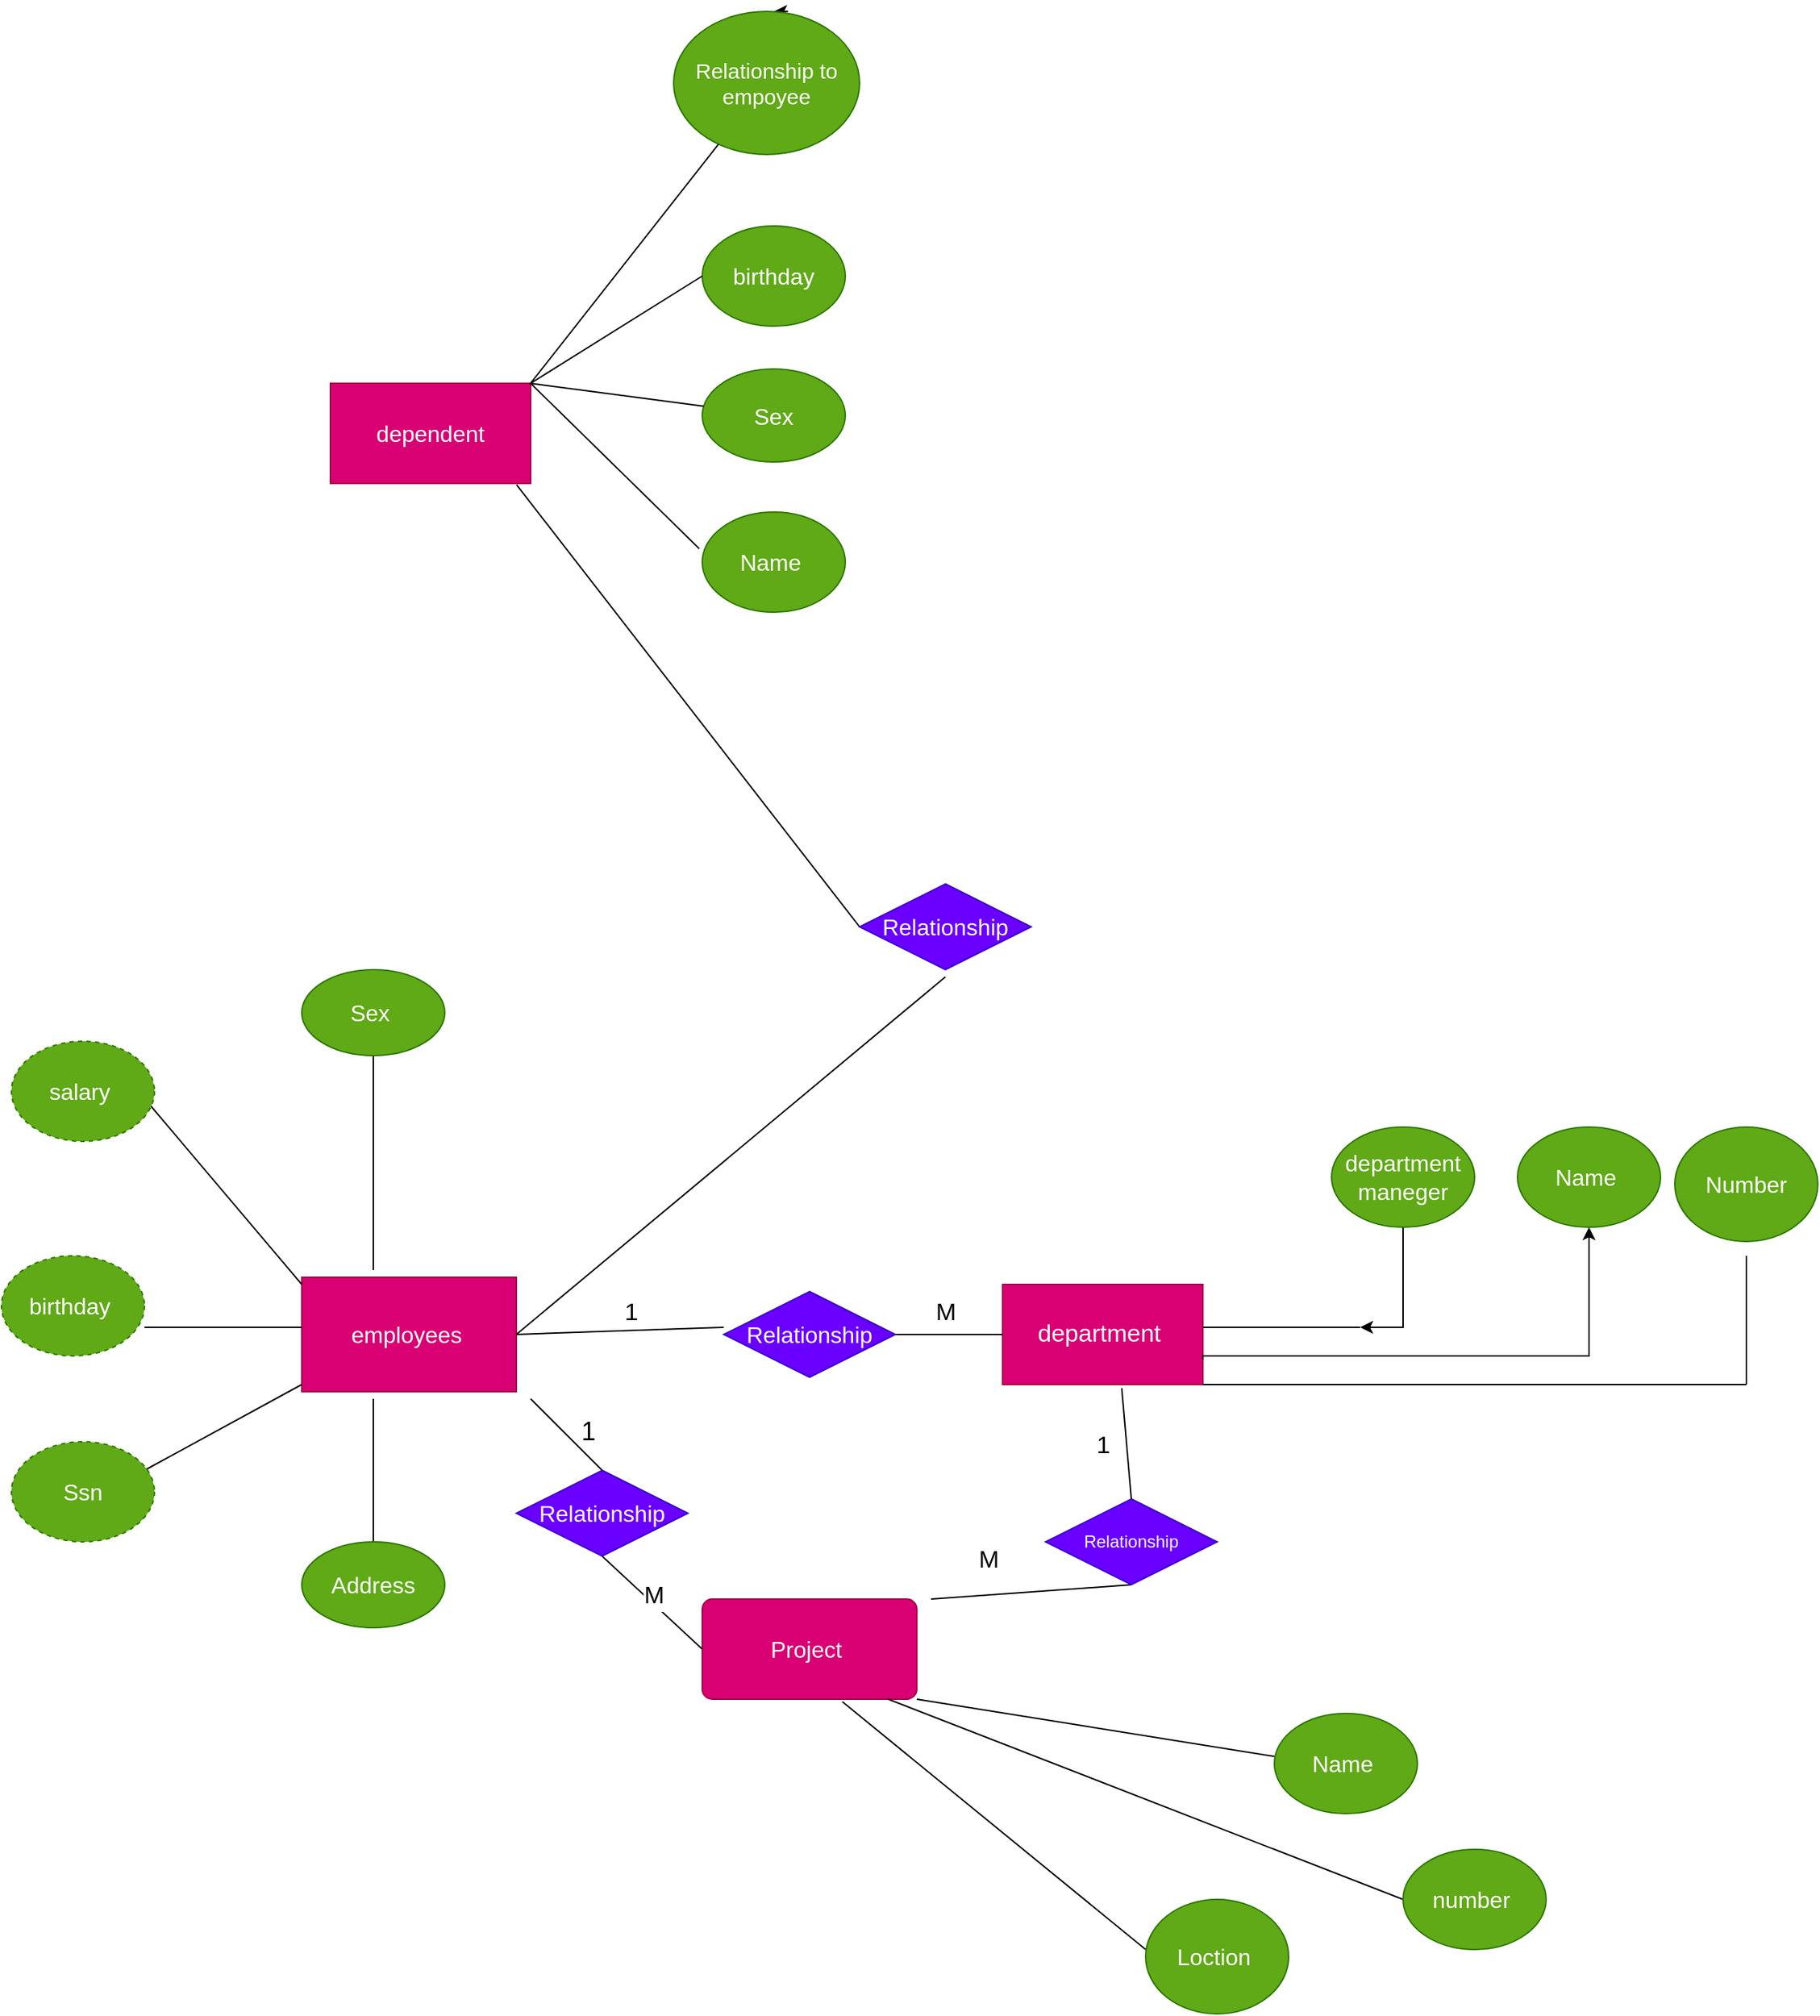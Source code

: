 <mxfile version="21.4.0" type="device">
  <diagram name="Page-1" id="uu7S-NdO_Cgf8R5Oe8tK">
    <mxGraphModel dx="3105" dy="2599" grid="1" gridSize="10" guides="1" tooltips="1" connect="1" arrows="1" fold="1" page="1" pageScale="1" pageWidth="827" pageHeight="1169" math="0" shadow="0">
      <root>
        <mxCell id="0" />
        <mxCell id="1" parent="0" />
        <mxCell id="IuKPgceZkq_eHcOhpiaI-1" value="&lt;font style=&quot;font-size: 17px;&quot;&gt;department&amp;nbsp;&lt;/font&gt;" style="whiteSpace=wrap;html=1;align=center;fillColor=#d80073;fontColor=#ffffff;strokeColor=#A50040;" vertex="1" parent="1">
          <mxGeometry x="280" y="190" width="140" height="70" as="geometry" />
        </mxCell>
        <mxCell id="IuKPgceZkq_eHcOhpiaI-2" value="" style="line;strokeWidth=1;rotatable=0;dashed=0;labelPosition=right;align=left;verticalAlign=middle;spacingTop=0;spacingLeft=6;points=[];portConstraint=eastwest;" vertex="1" parent="1">
          <mxGeometry x="420" y="215" width="110" height="10" as="geometry" />
        </mxCell>
        <mxCell id="IuKPgceZkq_eHcOhpiaI-7" value="" style="edgeStyle=orthogonalEdgeStyle;rounded=0;orthogonalLoop=1;jettySize=auto;html=1;" edge="1" parent="1" source="IuKPgceZkq_eHcOhpiaI-3" target="IuKPgceZkq_eHcOhpiaI-2">
          <mxGeometry relative="1" as="geometry">
            <Array as="points">
              <mxPoint x="560" y="220" />
            </Array>
          </mxGeometry>
        </mxCell>
        <mxCell id="IuKPgceZkq_eHcOhpiaI-3" value="&lt;font style=&quot;font-size: 16px;&quot;&gt;department maneger&lt;/font&gt;" style="ellipse;whiteSpace=wrap;html=1;align=center;fillColor=#60a917;fontColor=#ffffff;strokeColor=#2D7600;" vertex="1" parent="1">
          <mxGeometry x="510" y="80" width="100" height="70" as="geometry" />
        </mxCell>
        <mxCell id="IuKPgceZkq_eHcOhpiaI-8" style="edgeStyle=orthogonalEdgeStyle;rounded=0;orthogonalLoop=1;jettySize=auto;html=1;exitX=1;exitY=0.75;exitDx=0;exitDy=0;" edge="1" parent="1" source="IuKPgceZkq_eHcOhpiaI-1" target="IuKPgceZkq_eHcOhpiaI-9">
          <mxGeometry relative="1" as="geometry">
            <mxPoint x="720" y="240" as="targetPoint" />
            <mxPoint x="470" y="240" as="sourcePoint" />
            <Array as="points">
              <mxPoint x="420" y="240" />
              <mxPoint x="690" y="240" />
            </Array>
          </mxGeometry>
        </mxCell>
        <mxCell id="IuKPgceZkq_eHcOhpiaI-9" value="&lt;font style=&quot;font-size: 16px;&quot;&gt;Name&amp;nbsp;&lt;/font&gt;" style="ellipse;whiteSpace=wrap;html=1;align=center;fillColor=#60a917;fontColor=#ffffff;strokeColor=#2D7600;" vertex="1" parent="1">
          <mxGeometry x="640" y="80" width="100" height="70" as="geometry" />
        </mxCell>
        <mxCell id="IuKPgceZkq_eHcOhpiaI-15" value="" style="line;strokeWidth=1;rotatable=0;dashed=0;labelPosition=right;align=left;verticalAlign=middle;spacingTop=0;spacingLeft=6;points=[];portConstraint=eastwest;" vertex="1" parent="1">
          <mxGeometry x="230" y="320" width="60" as="geometry" />
        </mxCell>
        <mxCell id="IuKPgceZkq_eHcOhpiaI-16" value="" style="endArrow=none;html=1;rounded=0;exitX=1;exitY=1;exitDx=0;exitDy=0;" edge="1" parent="1" source="IuKPgceZkq_eHcOhpiaI-1">
          <mxGeometry width="50" height="50" relative="1" as="geometry">
            <mxPoint x="450" y="310" as="sourcePoint" />
            <mxPoint x="800" y="260" as="targetPoint" />
          </mxGeometry>
        </mxCell>
        <mxCell id="IuKPgceZkq_eHcOhpiaI-18" value="" style="endArrow=none;html=1;rounded=0;" edge="1" parent="1">
          <mxGeometry width="50" height="50" relative="1" as="geometry">
            <mxPoint x="800" y="260" as="sourcePoint" />
            <mxPoint x="800" y="170" as="targetPoint" />
          </mxGeometry>
        </mxCell>
        <mxCell id="IuKPgceZkq_eHcOhpiaI-19" value="&lt;font style=&quot;font-size: 16px;&quot;&gt;Number&lt;/font&gt;" style="ellipse;whiteSpace=wrap;html=1;align=center;fillColor=#60a917;fontColor=#ffffff;strokeColor=#2D7600;" vertex="1" parent="1">
          <mxGeometry x="750" y="80" width="100" height="80" as="geometry" />
        </mxCell>
        <mxCell id="IuKPgceZkq_eHcOhpiaI-28" value="" style="endArrow=none;html=1;rounded=0;entryX=0;entryY=0.5;entryDx=0;entryDy=0;" edge="1" parent="1" target="IuKPgceZkq_eHcOhpiaI-1">
          <mxGeometry width="50" height="50" relative="1" as="geometry">
            <mxPoint x="200" y="225" as="sourcePoint" />
            <mxPoint x="500" y="260" as="targetPoint" />
          </mxGeometry>
        </mxCell>
        <mxCell id="IuKPgceZkq_eHcOhpiaI-31" value="&lt;font style=&quot;font-size: 16px;&quot;&gt;Project&amp;nbsp;&lt;/font&gt;" style="rounded=1;arcSize=10;whiteSpace=wrap;html=1;align=center;fillColor=#d80073;fontColor=#ffffff;strokeColor=#A50040;" vertex="1" parent="1">
          <mxGeometry x="70" y="410" width="150" height="70" as="geometry" />
        </mxCell>
        <mxCell id="IuKPgceZkq_eHcOhpiaI-32" value="" style="endArrow=none;html=1;rounded=0;exitX=0.653;exitY=1.025;exitDx=0;exitDy=0;exitPerimeter=0;" edge="1" parent="1" source="IuKPgceZkq_eHcOhpiaI-31">
          <mxGeometry width="50" height="50" relative="1" as="geometry">
            <mxPoint x="240" y="655" as="sourcePoint" />
            <mxPoint x="380" y="655" as="targetPoint" />
          </mxGeometry>
        </mxCell>
        <mxCell id="IuKPgceZkq_eHcOhpiaI-33" value="&lt;font style=&quot;font-size: 16px;&quot;&gt;Loction&amp;nbsp;&lt;/font&gt;" style="ellipse;whiteSpace=wrap;html=1;align=center;fillColor=#60a917;fontColor=#ffffff;strokeColor=#2D7600;" vertex="1" parent="1">
          <mxGeometry x="380" y="620" width="100" height="80" as="geometry" />
        </mxCell>
        <mxCell id="IuKPgceZkq_eHcOhpiaI-34" value="" style="endArrow=none;html=1;rounded=0;" edge="1" parent="1">
          <mxGeometry width="50" height="50" relative="1" as="geometry">
            <mxPoint x="470" y="520" as="sourcePoint" />
            <mxPoint x="220" y="480" as="targetPoint" />
          </mxGeometry>
        </mxCell>
        <mxCell id="IuKPgceZkq_eHcOhpiaI-35" value="&lt;font style=&quot;font-size: 16px;&quot;&gt;Name&amp;nbsp;&lt;/font&gt;" style="ellipse;whiteSpace=wrap;html=1;align=center;fillColor=#60a917;fontColor=#ffffff;strokeColor=#2D7600;" vertex="1" parent="1">
          <mxGeometry x="470" y="490" width="100" height="70" as="geometry" />
        </mxCell>
        <mxCell id="IuKPgceZkq_eHcOhpiaI-36" value="" style="endArrow=none;html=1;rounded=0;" edge="1" parent="1">
          <mxGeometry width="50" height="50" relative="1" as="geometry">
            <mxPoint x="560" y="620" as="sourcePoint" />
            <mxPoint x="200" y="480" as="targetPoint" />
          </mxGeometry>
        </mxCell>
        <mxCell id="IuKPgceZkq_eHcOhpiaI-37" value="&lt;font style=&quot;font-size: 16px;&quot;&gt;number&amp;nbsp;&lt;/font&gt;" style="ellipse;whiteSpace=wrap;html=1;align=center;fillColor=#60a917;fontColor=#ffffff;strokeColor=#2D7600;" vertex="1" parent="1">
          <mxGeometry x="560" y="585" width="100" height="70" as="geometry" />
        </mxCell>
        <mxCell id="IuKPgceZkq_eHcOhpiaI-38" value="&lt;font style=&quot;font-size: 16px;&quot;&gt;employees&lt;/font&gt;&amp;nbsp;" style="whiteSpace=wrap;html=1;align=center;fillColor=#d80073;fontColor=#ffffff;strokeColor=#A50040;" vertex="1" parent="1">
          <mxGeometry x="-210" y="185" width="150" height="80" as="geometry" />
        </mxCell>
        <mxCell id="IuKPgceZkq_eHcOhpiaI-39" value="" style="endArrow=none;html=1;rounded=0;exitX=1;exitY=0.5;exitDx=0;exitDy=0;entryX=0;entryY=0.5;entryDx=0;entryDy=0;" edge="1" parent="1" source="IuKPgceZkq_eHcOhpiaI-38">
          <mxGeometry width="50" height="50" relative="1" as="geometry">
            <mxPoint x="170" y="400" as="sourcePoint" />
            <mxPoint x="85" y="220" as="targetPoint" />
          </mxGeometry>
        </mxCell>
        <mxCell id="IuKPgceZkq_eHcOhpiaI-40" value="" style="endArrow=none;html=1;rounded=0;" edge="1" parent="1">
          <mxGeometry width="50" height="50" relative="1" as="geometry">
            <mxPoint x="-160" y="180" as="sourcePoint" />
            <mxPoint x="-160" y="20" as="targetPoint" />
            <Array as="points" />
          </mxGeometry>
        </mxCell>
        <mxCell id="IuKPgceZkq_eHcOhpiaI-41" value="" style="endArrow=none;html=1;rounded=0;" edge="1" parent="1">
          <mxGeometry width="50" height="50" relative="1" as="geometry">
            <mxPoint x="-320" y="220" as="sourcePoint" />
            <mxPoint x="-210" y="220" as="targetPoint" />
          </mxGeometry>
        </mxCell>
        <mxCell id="IuKPgceZkq_eHcOhpiaI-42" value="" style="endArrow=none;html=1;rounded=0;" edge="1" parent="1">
          <mxGeometry width="50" height="50" relative="1" as="geometry">
            <mxPoint x="-320" y="60" as="sourcePoint" />
            <mxPoint x="-210" y="190" as="targetPoint" />
          </mxGeometry>
        </mxCell>
        <mxCell id="IuKPgceZkq_eHcOhpiaI-43" value="" style="endArrow=none;html=1;rounded=0;" edge="1" parent="1">
          <mxGeometry width="50" height="50" relative="1" as="geometry">
            <mxPoint x="-320" y="320" as="sourcePoint" />
            <mxPoint x="-210" y="260" as="targetPoint" />
          </mxGeometry>
        </mxCell>
        <mxCell id="IuKPgceZkq_eHcOhpiaI-44" value="&lt;font style=&quot;font-size: 16px;&quot;&gt;Ssn&lt;/font&gt;" style="ellipse;whiteSpace=wrap;html=1;align=center;dashed=1;fillColor=#60a917;fontColor=#ffffff;strokeColor=#2D7600;" vertex="1" parent="1">
          <mxGeometry x="-413" y="300" width="100" height="70" as="geometry" />
        </mxCell>
        <mxCell id="IuKPgceZkq_eHcOhpiaI-45" value="&lt;font style=&quot;font-size: 16px;&quot;&gt;salary&amp;nbsp;&lt;/font&gt;" style="ellipse;whiteSpace=wrap;html=1;align=center;dashed=1;fillColor=#60a917;fontColor=#ffffff;strokeColor=#2D7600;" vertex="1" parent="1">
          <mxGeometry x="-413" y="20" width="100" height="70" as="geometry" />
        </mxCell>
        <mxCell id="IuKPgceZkq_eHcOhpiaI-46" value="&lt;font style=&quot;font-size: 16px;&quot;&gt;birthday&amp;nbsp;&lt;/font&gt;" style="ellipse;whiteSpace=wrap;html=1;align=center;dashed=1;fillColor=#60a917;fontColor=#ffffff;strokeColor=#2D7600;" vertex="1" parent="1">
          <mxGeometry x="-420" y="170" width="100" height="70" as="geometry" />
        </mxCell>
        <mxCell id="IuKPgceZkq_eHcOhpiaI-48" value="&lt;font style=&quot;font-size: 16px;&quot;&gt;Sex&amp;nbsp;&lt;/font&gt;" style="ellipse;whiteSpace=wrap;html=1;align=center;fillColor=#60a917;fontColor=#ffffff;strokeColor=#2D7600;" vertex="1" parent="1">
          <mxGeometry x="-210" y="-30" width="100" height="60" as="geometry" />
        </mxCell>
        <mxCell id="IuKPgceZkq_eHcOhpiaI-50" value="" style="endArrow=none;html=1;rounded=0;" edge="1" parent="1">
          <mxGeometry width="50" height="50" relative="1" as="geometry">
            <mxPoint x="-160" y="390" as="sourcePoint" />
            <mxPoint x="-160" y="270" as="targetPoint" />
          </mxGeometry>
        </mxCell>
        <mxCell id="IuKPgceZkq_eHcOhpiaI-51" value="&lt;font style=&quot;font-size: 16px;&quot;&gt;Address&lt;/font&gt;" style="ellipse;whiteSpace=wrap;html=1;align=center;fillColor=#60a917;fontColor=#ffffff;strokeColor=#2D7600;" vertex="1" parent="1">
          <mxGeometry x="-210" y="370" width="100" height="60" as="geometry" />
        </mxCell>
        <mxCell id="IuKPgceZkq_eHcOhpiaI-56" value="" style="endArrow=none;html=1;rounded=0;" edge="1" parent="1">
          <mxGeometry width="50" height="50" relative="1" as="geometry">
            <mxPoint x="-50" y="270" as="sourcePoint" />
            <mxPoint y="320" as="targetPoint" />
          </mxGeometry>
        </mxCell>
        <mxCell id="IuKPgceZkq_eHcOhpiaI-57" value="" style="endArrow=none;html=1;rounded=0;exitX=0;exitY=0.5;exitDx=0;exitDy=0;" edge="1" parent="1" source="IuKPgceZkq_eHcOhpiaI-31">
          <mxGeometry width="50" height="50" relative="1" as="geometry">
            <mxPoint x="-50" y="430" as="sourcePoint" />
            <mxPoint y="380" as="targetPoint" />
          </mxGeometry>
        </mxCell>
        <mxCell id="IuKPgceZkq_eHcOhpiaI-95" value="&lt;font style=&quot;font-size: 17px;&quot;&gt;M&lt;/font&gt;" style="edgeLabel;html=1;align=center;verticalAlign=middle;resizable=0;points=[];" vertex="1" connectable="0" parent="IuKPgceZkq_eHcOhpiaI-57">
          <mxGeometry x="0.067" y="-4" relative="1" as="geometry">
            <mxPoint as="offset" />
          </mxGeometry>
        </mxCell>
        <mxCell id="IuKPgceZkq_eHcOhpiaI-58" value="&lt;font style=&quot;font-size: 17px;&quot;&gt;1&lt;/font&gt;" style="text;html=1;align=center;verticalAlign=middle;resizable=0;points=[];autosize=1;strokeColor=none;fillColor=none;" vertex="1" parent="1">
          <mxGeometry x="5" y="195" width="30" height="30" as="geometry" />
        </mxCell>
        <mxCell id="IuKPgceZkq_eHcOhpiaI-59" value="&lt;font style=&quot;font-size: 17px;&quot;&gt;M&lt;/font&gt;" style="text;html=1;align=center;verticalAlign=middle;resizable=0;points=[];autosize=1;strokeColor=none;fillColor=none;" vertex="1" parent="1">
          <mxGeometry x="220" y="195" width="40" height="30" as="geometry" />
        </mxCell>
        <mxCell id="IuKPgceZkq_eHcOhpiaI-66" value="" style="endArrow=none;html=1;rounded=0;exitX=1;exitY=0.5;exitDx=0;exitDy=0;" edge="1" parent="1" source="IuKPgceZkq_eHcOhpiaI-38">
          <mxGeometry width="50" height="50" relative="1" as="geometry">
            <mxPoint x="-10" y="225" as="sourcePoint" />
            <mxPoint x="240" y="-25" as="targetPoint" />
          </mxGeometry>
        </mxCell>
        <mxCell id="IuKPgceZkq_eHcOhpiaI-68" value="&lt;font style=&quot;font-size: 16px;&quot;&gt;dependent&lt;/font&gt;" style="whiteSpace=wrap;html=1;align=center;fillColor=#d80073;fontColor=#ffffff;strokeColor=#A50040;" vertex="1" parent="1">
          <mxGeometry x="-190" y="-440" width="140" height="70" as="geometry" />
        </mxCell>
        <mxCell id="IuKPgceZkq_eHcOhpiaI-69" value="" style="endArrow=none;html=1;rounded=0;entryX=0;entryY=0.5;entryDx=0;entryDy=0;exitX=0.93;exitY=1.014;exitDx=0;exitDy=0;exitPerimeter=0;" edge="1" parent="1" source="IuKPgceZkq_eHcOhpiaI-68">
          <mxGeometry width="50" height="50" relative="1" as="geometry">
            <mxPoint x="-30" y="-340" as="sourcePoint" />
            <mxPoint x="180" y="-60.0" as="targetPoint" />
          </mxGeometry>
        </mxCell>
        <mxCell id="IuKPgceZkq_eHcOhpiaI-70" value="&lt;font style=&quot;font-size: 16px;&quot;&gt;Sex&lt;/font&gt;" style="ellipse;whiteSpace=wrap;html=1;align=center;fillColor=#60a917;fontColor=#ffffff;strokeColor=#2D7600;" vertex="1" parent="1">
          <mxGeometry x="70" y="-450" width="100" height="65" as="geometry" />
        </mxCell>
        <mxCell id="IuKPgceZkq_eHcOhpiaI-71" value="&lt;font style=&quot;font-size: 16px;&quot;&gt;Name&amp;nbsp;&lt;/font&gt;" style="ellipse;whiteSpace=wrap;html=1;align=center;fillColor=#60a917;fontColor=#ffffff;strokeColor=#2D7600;" vertex="1" parent="1">
          <mxGeometry x="70" y="-350" width="100" height="70" as="geometry" />
        </mxCell>
        <mxCell id="IuKPgceZkq_eHcOhpiaI-72" value="&lt;font style=&quot;font-size: 16px;&quot;&gt;birthday&lt;/font&gt;" style="ellipse;whiteSpace=wrap;html=1;align=center;fillColor=#60a917;fontColor=#ffffff;strokeColor=#2D7600;" vertex="1" parent="1">
          <mxGeometry x="70" y="-550" width="100" height="70" as="geometry" />
        </mxCell>
        <mxCell id="IuKPgceZkq_eHcOhpiaI-73" style="edgeStyle=orthogonalEdgeStyle;rounded=0;orthogonalLoop=1;jettySize=auto;html=1;exitX=0.5;exitY=1;exitDx=0;exitDy=0;" edge="1" parent="1" source="IuKPgceZkq_eHcOhpiaI-70" target="IuKPgceZkq_eHcOhpiaI-70">
          <mxGeometry relative="1" as="geometry" />
        </mxCell>
        <mxCell id="IuKPgceZkq_eHcOhpiaI-81" style="edgeStyle=orthogonalEdgeStyle;rounded=0;orthogonalLoop=1;jettySize=auto;html=1;" edge="1" parent="1">
          <mxGeometry relative="1" as="geometry">
            <mxPoint x="120.231" y="-700" as="targetPoint" />
            <mxPoint x="130" y="-700" as="sourcePoint" />
          </mxGeometry>
        </mxCell>
        <mxCell id="IuKPgceZkq_eHcOhpiaI-74" value="&lt;font style=&quot;font-size: 15px;&quot;&gt;Relationship to&lt;br&gt;empoyee&lt;/font&gt;" style="ellipse;whiteSpace=wrap;html=1;align=center;fillColor=#60a917;fontColor=#ffffff;strokeColor=#2D7600;" vertex="1" parent="1">
          <mxGeometry x="50" y="-700" width="130" height="100" as="geometry" />
        </mxCell>
        <mxCell id="IuKPgceZkq_eHcOhpiaI-79" value="" style="endArrow=none;html=1;rounded=0;exitX=-0.021;exitY=0.366;exitDx=0;exitDy=0;exitPerimeter=0;" edge="1" parent="1" source="IuKPgceZkq_eHcOhpiaI-71" target="IuKPgceZkq_eHcOhpiaI-74">
          <mxGeometry width="50" height="50" relative="1" as="geometry">
            <mxPoint x="120" y="-380" as="sourcePoint" />
            <mxPoint x="170" y="-430" as="targetPoint" />
            <Array as="points">
              <mxPoint x="-50" y="-440" />
            </Array>
          </mxGeometry>
        </mxCell>
        <mxCell id="IuKPgceZkq_eHcOhpiaI-80" value="" style="endArrow=none;html=1;rounded=0;entryX=0;entryY=0.5;entryDx=0;entryDy=0;" edge="1" parent="1" source="IuKPgceZkq_eHcOhpiaI-70" target="IuKPgceZkq_eHcOhpiaI-72">
          <mxGeometry width="50" height="50" relative="1" as="geometry">
            <mxPoint x="120" y="-380" as="sourcePoint" />
            <mxPoint x="60" y="-500" as="targetPoint" />
            <Array as="points">
              <mxPoint x="-50" y="-440" />
            </Array>
          </mxGeometry>
        </mxCell>
        <mxCell id="IuKPgceZkq_eHcOhpiaI-86" value="" style="endArrow=none;html=1;rounded=0;" edge="1" parent="1">
          <mxGeometry width="50" height="50" relative="1" as="geometry">
            <mxPoint x="230" y="410" as="sourcePoint" />
            <mxPoint x="370" y="400" as="targetPoint" />
          </mxGeometry>
        </mxCell>
        <mxCell id="IuKPgceZkq_eHcOhpiaI-88" value="Relationship" style="shape=rhombus;perimeter=rhombusPerimeter;whiteSpace=wrap;html=1;align=center;fillColor=#6a00ff;fontColor=#ffffff;strokeColor=#3700CC;" vertex="1" parent="1">
          <mxGeometry x="310" y="340" width="120" height="60" as="geometry" />
        </mxCell>
        <mxCell id="IuKPgceZkq_eHcOhpiaI-89" value="&lt;font style=&quot;font-size: 16px;&quot;&gt;Relationship&lt;/font&gt;" style="shape=rhombus;perimeter=rhombusPerimeter;whiteSpace=wrap;html=1;align=center;fillColor=#6a00ff;fontColor=#ffffff;strokeColor=#3700CC;" vertex="1" parent="1">
          <mxGeometry x="85" y="195" width="120" height="60" as="geometry" />
        </mxCell>
        <mxCell id="IuKPgceZkq_eHcOhpiaI-90" value="&lt;font style=&quot;font-size: 16px;&quot;&gt;Relationship&lt;/font&gt;" style="shape=rhombus;perimeter=rhombusPerimeter;whiteSpace=wrap;html=1;align=center;fillColor=#6a00ff;fontColor=#ffffff;strokeColor=#3700CC;" vertex="1" parent="1">
          <mxGeometry x="180" y="-90" width="120" height="60" as="geometry" />
        </mxCell>
        <mxCell id="IuKPgceZkq_eHcOhpiaI-91" value="&lt;font style=&quot;font-size: 16px;&quot;&gt;Relationship&lt;/font&gt;" style="shape=rhombus;perimeter=rhombusPerimeter;whiteSpace=wrap;html=1;align=center;fillColor=#6a00ff;fontColor=#ffffff;strokeColor=#3700CC;" vertex="1" parent="1">
          <mxGeometry x="-60" y="320" width="120" height="60" as="geometry" />
        </mxCell>
        <mxCell id="IuKPgceZkq_eHcOhpiaI-92" value="" style="endArrow=none;html=1;rounded=0;entryX=0.595;entryY=1.036;entryDx=0;entryDy=0;entryPerimeter=0;" edge="1" parent="1" target="IuKPgceZkq_eHcOhpiaI-1">
          <mxGeometry width="50" height="50" relative="1" as="geometry">
            <mxPoint x="370" y="340" as="sourcePoint" />
            <mxPoint x="420" y="290" as="targetPoint" />
          </mxGeometry>
        </mxCell>
        <mxCell id="IuKPgceZkq_eHcOhpiaI-93" value="&lt;font style=&quot;font-size: 17px;&quot;&gt;1&lt;/font&gt;" style="text;html=1;align=center;verticalAlign=middle;resizable=0;points=[];autosize=1;strokeColor=none;fillColor=none;" vertex="1" parent="1">
          <mxGeometry x="335" y="288" width="30" height="30" as="geometry" />
        </mxCell>
        <mxCell id="IuKPgceZkq_eHcOhpiaI-94" value="&lt;font style=&quot;font-size: 17px;&quot;&gt;M&lt;/font&gt;" style="text;html=1;align=center;verticalAlign=middle;resizable=0;points=[];autosize=1;strokeColor=none;fillColor=none;strokeWidth=17;" vertex="1" parent="1">
          <mxGeometry x="250" y="368" width="40" height="30" as="geometry" />
        </mxCell>
        <mxCell id="IuKPgceZkq_eHcOhpiaI-96" value="&lt;font style=&quot;font-size: 18px;&quot;&gt;1&lt;/font&gt;" style="text;html=1;align=center;verticalAlign=middle;resizable=0;points=[];autosize=1;strokeColor=none;fillColor=none;" vertex="1" parent="1">
          <mxGeometry x="-25" y="273" width="30" height="40" as="geometry" />
        </mxCell>
      </root>
    </mxGraphModel>
  </diagram>
</mxfile>
